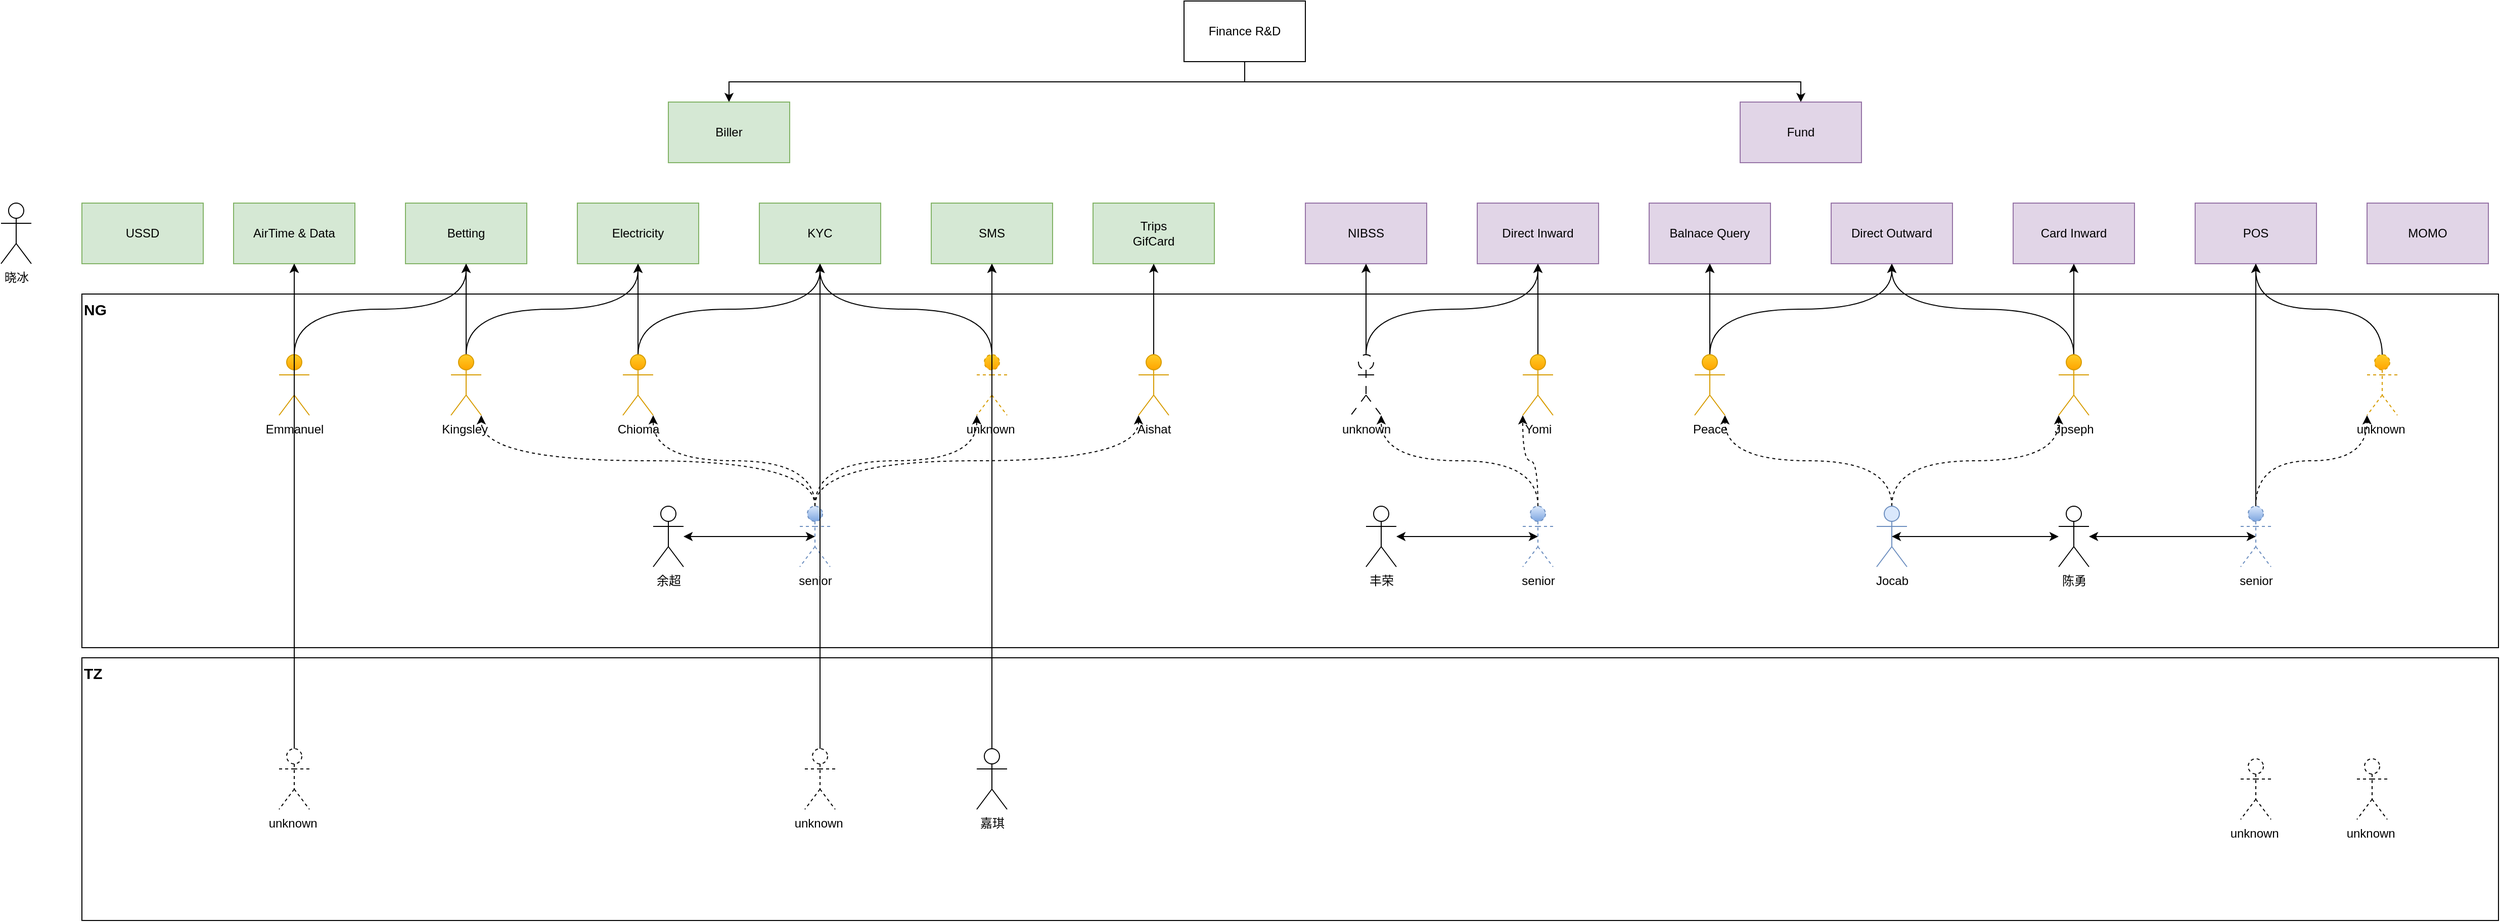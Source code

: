 <mxfile version="21.6.9" type="github">
  <diagram name="Page-1" id="KtC437doS44tO2pb6mZ8">
    <mxGraphModel dx="2133" dy="830" grid="1" gridSize="10" guides="1" tooltips="1" connect="1" arrows="1" fold="1" page="1" pageScale="1" pageWidth="827" pageHeight="1169" math="0" shadow="0">
      <root>
        <mxCell id="0" />
        <mxCell id="1" parent="0" />
        <mxCell id="--BedkbPNoYJuqEjWQFw-91" value="NG" style="rounded=0;whiteSpace=wrap;html=1;align=left;verticalAlign=top;fontStyle=1;fontSize=15;" vertex="1" parent="1">
          <mxGeometry x="-490" y="690" width="2390" height="350" as="geometry" />
        </mxCell>
        <mxCell id="--BedkbPNoYJuqEjWQFw-4" style="edgeStyle=orthogonalEdgeStyle;rounded=0;orthogonalLoop=1;jettySize=auto;html=1;entryX=0.5;entryY=0;entryDx=0;entryDy=0;exitX=0.5;exitY=1;exitDx=0;exitDy=0;" edge="1" parent="1" source="--BedkbPNoYJuqEjWQFw-1" target="--BedkbPNoYJuqEjWQFw-2">
          <mxGeometry relative="1" as="geometry" />
        </mxCell>
        <mxCell id="--BedkbPNoYJuqEjWQFw-5" style="edgeStyle=orthogonalEdgeStyle;rounded=0;orthogonalLoop=1;jettySize=auto;html=1;entryX=0.5;entryY=0;entryDx=0;entryDy=0;exitX=0.5;exitY=1;exitDx=0;exitDy=0;" edge="1" parent="1" source="--BedkbPNoYJuqEjWQFw-1" target="--BedkbPNoYJuqEjWQFw-3">
          <mxGeometry relative="1" as="geometry" />
        </mxCell>
        <mxCell id="--BedkbPNoYJuqEjWQFw-1" value="Finance R&amp;amp;D" style="rounded=0;whiteSpace=wrap;html=1;" vertex="1" parent="1">
          <mxGeometry x="600" y="400" width="120" height="60" as="geometry" />
        </mxCell>
        <mxCell id="--BedkbPNoYJuqEjWQFw-2" value="Biller" style="rounded=0;whiteSpace=wrap;html=1;fillColor=#d5e8d4;strokeColor=#82b366;" vertex="1" parent="1">
          <mxGeometry x="90" y="500" width="120" height="60" as="geometry" />
        </mxCell>
        <mxCell id="--BedkbPNoYJuqEjWQFw-3" value="Fund" style="rounded=0;whiteSpace=wrap;html=1;fillColor=#e1d5e7;strokeColor=#9673a6;" vertex="1" parent="1">
          <mxGeometry x="1150" y="500" width="120" height="60" as="geometry" />
        </mxCell>
        <mxCell id="--BedkbPNoYJuqEjWQFw-6" value="AirTime &amp;amp; Data" style="rounded=0;whiteSpace=wrap;html=1;fillColor=#d5e8d4;strokeColor=#82b366;" vertex="1" parent="1">
          <mxGeometry x="-340" y="600" width="120" height="60" as="geometry" />
        </mxCell>
        <mxCell id="--BedkbPNoYJuqEjWQFw-7" value="Betting" style="rounded=0;whiteSpace=wrap;html=1;fillColor=#d5e8d4;strokeColor=#82b366;" vertex="1" parent="1">
          <mxGeometry x="-170" y="600" width="120" height="60" as="geometry" />
        </mxCell>
        <mxCell id="--BedkbPNoYJuqEjWQFw-8" value="Electricity" style="rounded=0;whiteSpace=wrap;html=1;fillColor=#d5e8d4;strokeColor=#82b366;" vertex="1" parent="1">
          <mxGeometry y="600" width="120" height="60" as="geometry" />
        </mxCell>
        <mxCell id="--BedkbPNoYJuqEjWQFw-9" value="KYC" style="rounded=0;whiteSpace=wrap;html=1;fillColor=#d5e8d4;strokeColor=#82b366;" vertex="1" parent="1">
          <mxGeometry x="180" y="600" width="120" height="60" as="geometry" />
        </mxCell>
        <mxCell id="--BedkbPNoYJuqEjWQFw-10" value="SMS" style="rounded=0;whiteSpace=wrap;html=1;fillColor=#d5e8d4;strokeColor=#82b366;" vertex="1" parent="1">
          <mxGeometry x="350" y="600" width="120" height="60" as="geometry" />
        </mxCell>
        <mxCell id="--BedkbPNoYJuqEjWQFw-11" value="NIBSS" style="rounded=0;whiteSpace=wrap;html=1;fillColor=#e1d5e7;strokeColor=#9673a6;" vertex="1" parent="1">
          <mxGeometry x="720" y="600" width="120" height="60" as="geometry" />
        </mxCell>
        <mxCell id="--BedkbPNoYJuqEjWQFw-12" value="Direct Inward" style="rounded=0;whiteSpace=wrap;html=1;fillColor=#e1d5e7;strokeColor=#9673a6;" vertex="1" parent="1">
          <mxGeometry x="890" y="600" width="120" height="60" as="geometry" />
        </mxCell>
        <mxCell id="--BedkbPNoYJuqEjWQFw-13" value="Balnace Query" style="rounded=0;whiteSpace=wrap;html=1;fillColor=#e1d5e7;strokeColor=#9673a6;" vertex="1" parent="1">
          <mxGeometry x="1060" y="600" width="120" height="60" as="geometry" />
        </mxCell>
        <mxCell id="--BedkbPNoYJuqEjWQFw-14" value="Card Inward" style="rounded=0;whiteSpace=wrap;html=1;fillColor=#e1d5e7;strokeColor=#9673a6;" vertex="1" parent="1">
          <mxGeometry x="1420" y="600" width="120" height="60" as="geometry" />
        </mxCell>
        <mxCell id="--BedkbPNoYJuqEjWQFw-15" value="Trips&lt;br&gt;GifCard" style="rounded=0;whiteSpace=wrap;html=1;fillColor=#d5e8d4;strokeColor=#82b366;" vertex="1" parent="1">
          <mxGeometry x="510" y="600" width="120" height="60" as="geometry" />
        </mxCell>
        <mxCell id="--BedkbPNoYJuqEjWQFw-16" value="POS" style="rounded=0;whiteSpace=wrap;html=1;fillColor=#e1d5e7;strokeColor=#9673a6;" vertex="1" parent="1">
          <mxGeometry x="1600" y="600" width="120" height="60" as="geometry" />
        </mxCell>
        <mxCell id="--BedkbPNoYJuqEjWQFw-24" style="edgeStyle=orthogonalEdgeStyle;rounded=0;orthogonalLoop=1;jettySize=auto;html=1;entryX=0.5;entryY=1;entryDx=0;entryDy=0;curved=1;" edge="1" parent="1" source="--BedkbPNoYJuqEjWQFw-17" target="--BedkbPNoYJuqEjWQFw-6">
          <mxGeometry relative="1" as="geometry" />
        </mxCell>
        <mxCell id="--BedkbPNoYJuqEjWQFw-25" style="edgeStyle=orthogonalEdgeStyle;rounded=0;orthogonalLoop=1;jettySize=auto;html=1;entryX=0.5;entryY=1;entryDx=0;entryDy=0;exitX=0.5;exitY=0;exitDx=0;exitDy=0;exitPerimeter=0;curved=1;" edge="1" parent="1" source="--BedkbPNoYJuqEjWQFw-17" target="--BedkbPNoYJuqEjWQFw-7">
          <mxGeometry relative="1" as="geometry" />
        </mxCell>
        <mxCell id="--BedkbPNoYJuqEjWQFw-17" value="Emmanuel" style="shape=umlActor;verticalLabelPosition=bottom;verticalAlign=top;html=1;outlineConnect=0;fillColor=#ffcd28;gradientColor=#ffa500;strokeColor=#d79b00;" vertex="1" parent="1">
          <mxGeometry x="-295" y="750" width="30" height="60" as="geometry" />
        </mxCell>
        <mxCell id="--BedkbPNoYJuqEjWQFw-21" style="edgeStyle=orthogonalEdgeStyle;rounded=0;orthogonalLoop=1;jettySize=auto;html=1;entryX=0.5;entryY=1;entryDx=0;entryDy=0;curved=1;" edge="1" parent="1" source="--BedkbPNoYJuqEjWQFw-18" target="--BedkbPNoYJuqEjWQFw-7">
          <mxGeometry relative="1" as="geometry" />
        </mxCell>
        <mxCell id="--BedkbPNoYJuqEjWQFw-22" style="edgeStyle=orthogonalEdgeStyle;rounded=0;orthogonalLoop=1;jettySize=auto;html=1;entryX=0.5;entryY=1;entryDx=0;entryDy=0;exitX=0.5;exitY=0;exitDx=0;exitDy=0;exitPerimeter=0;curved=1;" edge="1" parent="1" source="--BedkbPNoYJuqEjWQFw-18" target="--BedkbPNoYJuqEjWQFw-8">
          <mxGeometry relative="1" as="geometry" />
        </mxCell>
        <mxCell id="--BedkbPNoYJuqEjWQFw-18" value="Kingsley&amp;nbsp;" style="shape=umlActor;verticalLabelPosition=bottom;verticalAlign=top;html=1;outlineConnect=0;fillColor=#ffcd28;gradientColor=#ffa500;strokeColor=#d79b00;" vertex="1" parent="1">
          <mxGeometry x="-125" y="750" width="30" height="60" as="geometry" />
        </mxCell>
        <mxCell id="--BedkbPNoYJuqEjWQFw-23" style="edgeStyle=orthogonalEdgeStyle;rounded=0;orthogonalLoop=1;jettySize=auto;html=1;entryX=0.5;entryY=1;entryDx=0;entryDy=0;curved=1;" edge="1" parent="1" source="--BedkbPNoYJuqEjWQFw-19" target="--BedkbPNoYJuqEjWQFw-8">
          <mxGeometry relative="1" as="geometry" />
        </mxCell>
        <mxCell id="--BedkbPNoYJuqEjWQFw-26" style="edgeStyle=orthogonalEdgeStyle;rounded=0;orthogonalLoop=1;jettySize=auto;html=1;entryX=0.5;entryY=1;entryDx=0;entryDy=0;exitX=0.5;exitY=0;exitDx=0;exitDy=0;exitPerimeter=0;curved=1;" edge="1" parent="1" source="--BedkbPNoYJuqEjWQFw-19" target="--BedkbPNoYJuqEjWQFw-9">
          <mxGeometry relative="1" as="geometry" />
        </mxCell>
        <mxCell id="--BedkbPNoYJuqEjWQFw-19" value="Chioma" style="shape=umlActor;verticalLabelPosition=bottom;verticalAlign=top;html=1;outlineConnect=0;fillColor=#ffcd28;gradientColor=#ffa500;strokeColor=#d79b00;" vertex="1" parent="1">
          <mxGeometry x="45" y="750" width="30" height="60" as="geometry" />
        </mxCell>
        <mxCell id="--BedkbPNoYJuqEjWQFw-28" style="edgeStyle=orthogonalEdgeStyle;rounded=0;orthogonalLoop=1;jettySize=auto;html=1;entryX=0.5;entryY=1;entryDx=0;entryDy=0;" edge="1" parent="1" source="--BedkbPNoYJuqEjWQFw-27" target="--BedkbPNoYJuqEjWQFw-15">
          <mxGeometry relative="1" as="geometry" />
        </mxCell>
        <mxCell id="--BedkbPNoYJuqEjWQFw-27" value="Aishat" style="shape=umlActor;verticalLabelPosition=bottom;verticalAlign=top;html=1;outlineConnect=0;fillColor=#ffcd28;gradientColor=#ffa500;strokeColor=#d79b00;" vertex="1" parent="1">
          <mxGeometry x="555" y="750" width="30" height="60" as="geometry" />
        </mxCell>
        <mxCell id="--BedkbPNoYJuqEjWQFw-33" style="edgeStyle=orthogonalEdgeStyle;rounded=0;orthogonalLoop=1;jettySize=auto;html=1;entryX=0.5;entryY=1;entryDx=0;entryDy=0;" edge="1" parent="1" source="--BedkbPNoYJuqEjWQFw-32" target="--BedkbPNoYJuqEjWQFw-10">
          <mxGeometry relative="1" as="geometry" />
        </mxCell>
        <mxCell id="--BedkbPNoYJuqEjWQFw-34" style="edgeStyle=orthogonalEdgeStyle;rounded=0;orthogonalLoop=1;jettySize=auto;html=1;entryX=0.5;entryY=1;entryDx=0;entryDy=0;curved=1;exitX=0.5;exitY=0;exitDx=0;exitDy=0;exitPerimeter=0;" edge="1" parent="1" source="--BedkbPNoYJuqEjWQFw-32" target="--BedkbPNoYJuqEjWQFw-9">
          <mxGeometry relative="1" as="geometry" />
        </mxCell>
        <mxCell id="--BedkbPNoYJuqEjWQFw-32" value="unknown&amp;nbsp;" style="shape=umlActor;verticalLabelPosition=bottom;verticalAlign=top;html=1;outlineConnect=0;dashed=1;fillColor=#ffcd28;gradientColor=#ffa500;strokeColor=#d79b00;" vertex="1" parent="1">
          <mxGeometry x="395" y="750" width="30" height="60" as="geometry" />
        </mxCell>
        <mxCell id="--BedkbPNoYJuqEjWQFw-36" style="edgeStyle=orthogonalEdgeStyle;rounded=0;orthogonalLoop=1;jettySize=auto;html=1;entryX=0.5;entryY=1;entryDx=0;entryDy=0;" edge="1" parent="1" source="--BedkbPNoYJuqEjWQFw-35" target="--BedkbPNoYJuqEjWQFw-11">
          <mxGeometry relative="1" as="geometry" />
        </mxCell>
        <mxCell id="--BedkbPNoYJuqEjWQFw-39" style="edgeStyle=orthogonalEdgeStyle;rounded=0;orthogonalLoop=1;jettySize=auto;html=1;entryX=0.5;entryY=1;entryDx=0;entryDy=0;exitX=0.5;exitY=0;exitDx=0;exitDy=0;exitPerimeter=0;curved=1;" edge="1" parent="1" source="--BedkbPNoYJuqEjWQFw-35" target="--BedkbPNoYJuqEjWQFw-12">
          <mxGeometry relative="1" as="geometry" />
        </mxCell>
        <mxCell id="--BedkbPNoYJuqEjWQFw-35" value="unknown" style="shape=umlActor;verticalLabelPosition=bottom;verticalAlign=top;html=1;outlineConnect=0;dashed=1;dashPattern=8 8;" vertex="1" parent="1">
          <mxGeometry x="765" y="750" width="30" height="60" as="geometry" />
        </mxCell>
        <mxCell id="--BedkbPNoYJuqEjWQFw-38" style="edgeStyle=orthogonalEdgeStyle;rounded=0;orthogonalLoop=1;jettySize=auto;html=1;entryX=0.5;entryY=1;entryDx=0;entryDy=0;" edge="1" parent="1" source="--BedkbPNoYJuqEjWQFw-37" target="--BedkbPNoYJuqEjWQFw-12">
          <mxGeometry relative="1" as="geometry" />
        </mxCell>
        <mxCell id="--BedkbPNoYJuqEjWQFw-37" value="Yomi" style="shape=umlActor;verticalLabelPosition=bottom;verticalAlign=top;html=1;outlineConnect=0;fillColor=#ffcd28;gradientColor=#ffa500;strokeColor=#d79b00;" vertex="1" parent="1">
          <mxGeometry x="935" y="750" width="30" height="60" as="geometry" />
        </mxCell>
        <mxCell id="--BedkbPNoYJuqEjWQFw-41" style="edgeStyle=orthogonalEdgeStyle;rounded=0;orthogonalLoop=1;jettySize=auto;html=1;entryX=0.5;entryY=1;entryDx=0;entryDy=0;" edge="1" parent="1" source="--BedkbPNoYJuqEjWQFw-45" target="--BedkbPNoYJuqEjWQFw-13">
          <mxGeometry relative="1" as="geometry" />
        </mxCell>
        <mxCell id="--BedkbPNoYJuqEjWQFw-71" style="edgeStyle=orthogonalEdgeStyle;rounded=0;orthogonalLoop=1;jettySize=auto;html=1;entryX=1;entryY=1;entryDx=0;entryDy=0;entryPerimeter=0;exitX=0.5;exitY=0;exitDx=0;exitDy=0;exitPerimeter=0;curved=1;dashed=1;" edge="1" parent="1" source="--BedkbPNoYJuqEjWQFw-40" target="--BedkbPNoYJuqEjWQFw-45">
          <mxGeometry relative="1" as="geometry" />
        </mxCell>
        <mxCell id="--BedkbPNoYJuqEjWQFw-74" style="edgeStyle=orthogonalEdgeStyle;rounded=0;orthogonalLoop=1;jettySize=auto;html=1;entryX=0;entryY=1;entryDx=0;entryDy=0;entryPerimeter=0;exitX=0.5;exitY=0;exitDx=0;exitDy=0;exitPerimeter=0;curved=1;dashed=1;" edge="1" parent="1" source="--BedkbPNoYJuqEjWQFw-40" target="--BedkbPNoYJuqEjWQFw-50">
          <mxGeometry relative="1" as="geometry" />
        </mxCell>
        <mxCell id="--BedkbPNoYJuqEjWQFw-40" value="Jocab" style="shape=umlActor;verticalLabelPosition=bottom;verticalAlign=top;html=1;outlineConnect=0;fillColor=#dae8fc;strokeColor=#6c8ebf;" vertex="1" parent="1">
          <mxGeometry x="1285" y="900" width="30" height="60" as="geometry" />
        </mxCell>
        <mxCell id="--BedkbPNoYJuqEjWQFw-47" style="edgeStyle=orthogonalEdgeStyle;rounded=0;orthogonalLoop=1;jettySize=auto;html=1;entryX=0.5;entryY=1;entryDx=0;entryDy=0;exitX=0.5;exitY=0;exitDx=0;exitDy=0;exitPerimeter=0;curved=1;" edge="1" parent="1" source="--BedkbPNoYJuqEjWQFw-45" target="--BedkbPNoYJuqEjWQFw-13">
          <mxGeometry relative="1" as="geometry" />
        </mxCell>
        <mxCell id="--BedkbPNoYJuqEjWQFw-49" style="edgeStyle=orthogonalEdgeStyle;rounded=0;orthogonalLoop=1;jettySize=auto;html=1;entryX=0.5;entryY=1;entryDx=0;entryDy=0;curved=1;exitX=0.5;exitY=0;exitDx=0;exitDy=0;exitPerimeter=0;" edge="1" parent="1" source="--BedkbPNoYJuqEjWQFw-45" target="--BedkbPNoYJuqEjWQFw-48">
          <mxGeometry relative="1" as="geometry" />
        </mxCell>
        <mxCell id="--BedkbPNoYJuqEjWQFw-48" value="Direct Outward" style="rounded=0;whiteSpace=wrap;html=1;fillColor=#e1d5e7;strokeColor=#9673a6;" vertex="1" parent="1">
          <mxGeometry x="1240" y="600" width="120" height="60" as="geometry" />
        </mxCell>
        <mxCell id="--BedkbPNoYJuqEjWQFw-55" style="edgeStyle=orthogonalEdgeStyle;rounded=0;orthogonalLoop=1;jettySize=auto;html=1;entryX=0.5;entryY=1;entryDx=0;entryDy=0;" edge="1" parent="1" source="--BedkbPNoYJuqEjWQFw-50" target="--BedkbPNoYJuqEjWQFw-14">
          <mxGeometry relative="1" as="geometry" />
        </mxCell>
        <mxCell id="--BedkbPNoYJuqEjWQFw-88" style="edgeStyle=orthogonalEdgeStyle;rounded=0;orthogonalLoop=1;jettySize=auto;html=1;entryX=0.5;entryY=1;entryDx=0;entryDy=0;exitX=0.5;exitY=0;exitDx=0;exitDy=0;exitPerimeter=0;curved=1;" edge="1" parent="1" source="--BedkbPNoYJuqEjWQFw-50" target="--BedkbPNoYJuqEjWQFw-48">
          <mxGeometry relative="1" as="geometry" />
        </mxCell>
        <mxCell id="--BedkbPNoYJuqEjWQFw-50" value="Jpseph" style="shape=umlActor;verticalLabelPosition=bottom;verticalAlign=top;html=1;outlineConnect=0;fillColor=#ffcd28;gradientColor=#ffa500;strokeColor=#d79b00;" vertex="1" parent="1">
          <mxGeometry x="1465" y="750" width="30" height="60" as="geometry" />
        </mxCell>
        <mxCell id="--BedkbPNoYJuqEjWQFw-45" value="Peace" style="shape=umlActor;verticalLabelPosition=bottom;verticalAlign=top;html=1;outlineConnect=0;fillColor=#ffcd28;gradientColor=#ffa500;strokeColor=#d79b00;" vertex="1" parent="1">
          <mxGeometry x="1105" y="750" width="30" height="60" as="geometry" />
        </mxCell>
        <mxCell id="--BedkbPNoYJuqEjWQFw-60" style="edgeStyle=orthogonalEdgeStyle;rounded=0;orthogonalLoop=1;jettySize=auto;html=1;entryX=0.5;entryY=1;entryDx=0;entryDy=0;exitX=0.5;exitY=0;exitDx=0;exitDy=0;exitPerimeter=0;curved=1;" edge="1" parent="1" source="--BedkbPNoYJuqEjWQFw-58" target="--BedkbPNoYJuqEjWQFw-16">
          <mxGeometry relative="1" as="geometry" />
        </mxCell>
        <mxCell id="--BedkbPNoYJuqEjWQFw-58" value="unknown&amp;nbsp;" style="shape=umlActor;verticalLabelPosition=bottom;verticalAlign=top;html=1;outlineConnect=0;fillColor=#ffcd28;gradientColor=#ffa500;strokeColor=#d79b00;dashed=1;" vertex="1" parent="1">
          <mxGeometry x="1770" y="750" width="30" height="60" as="geometry" />
        </mxCell>
        <mxCell id="--BedkbPNoYJuqEjWQFw-65" style="edgeStyle=orthogonalEdgeStyle;rounded=0;orthogonalLoop=1;jettySize=auto;html=1;entryX=1;entryY=1;entryDx=0;entryDy=0;entryPerimeter=0;curved=1;exitX=0.5;exitY=0;exitDx=0;exitDy=0;exitPerimeter=0;dashed=1;" edge="1" parent="1" source="--BedkbPNoYJuqEjWQFw-63" target="--BedkbPNoYJuqEjWQFw-19">
          <mxGeometry relative="1" as="geometry" />
        </mxCell>
        <mxCell id="--BedkbPNoYJuqEjWQFw-66" style="edgeStyle=orthogonalEdgeStyle;rounded=0;orthogonalLoop=1;jettySize=auto;html=1;entryX=0;entryY=1;entryDx=0;entryDy=0;entryPerimeter=0;exitX=0.5;exitY=0;exitDx=0;exitDy=0;exitPerimeter=0;curved=1;dashed=1;" edge="1" parent="1" source="--BedkbPNoYJuqEjWQFw-63" target="--BedkbPNoYJuqEjWQFw-32">
          <mxGeometry relative="1" as="geometry" />
        </mxCell>
        <mxCell id="--BedkbPNoYJuqEjWQFw-67" style="edgeStyle=orthogonalEdgeStyle;rounded=0;orthogonalLoop=1;jettySize=auto;html=1;entryX=1;entryY=1;entryDx=0;entryDy=0;entryPerimeter=0;exitX=0.5;exitY=0;exitDx=0;exitDy=0;exitPerimeter=0;curved=1;dashed=1;" edge="1" parent="1" source="--BedkbPNoYJuqEjWQFw-63" target="--BedkbPNoYJuqEjWQFw-18">
          <mxGeometry relative="1" as="geometry" />
        </mxCell>
        <mxCell id="--BedkbPNoYJuqEjWQFw-68" style="edgeStyle=orthogonalEdgeStyle;rounded=0;orthogonalLoop=1;jettySize=auto;html=1;entryX=0;entryY=1;entryDx=0;entryDy=0;entryPerimeter=0;exitX=0.5;exitY=0;exitDx=0;exitDy=0;exitPerimeter=0;curved=1;dashed=1;" edge="1" parent="1" source="--BedkbPNoYJuqEjWQFw-63" target="--BedkbPNoYJuqEjWQFw-27">
          <mxGeometry relative="1" as="geometry" />
        </mxCell>
        <mxCell id="--BedkbPNoYJuqEjWQFw-63" value="senior" style="shape=umlActor;verticalLabelPosition=bottom;verticalAlign=top;html=1;outlineConnect=0;fillColor=#dae8fc;gradientColor=#7ea6e0;strokeColor=#6c8ebf;dashed=1;" vertex="1" parent="1">
          <mxGeometry x="220" y="900" width="30" height="60" as="geometry" />
        </mxCell>
        <mxCell id="--BedkbPNoYJuqEjWQFw-69" style="edgeStyle=orthogonalEdgeStyle;rounded=0;orthogonalLoop=1;jettySize=auto;html=1;entryX=0.5;entryY=0.5;entryDx=0;entryDy=0;entryPerimeter=0;startArrow=classic;startFill=1;" edge="1" parent="1" source="--BedkbPNoYJuqEjWQFw-64" target="--BedkbPNoYJuqEjWQFw-63">
          <mxGeometry relative="1" as="geometry" />
        </mxCell>
        <mxCell id="--BedkbPNoYJuqEjWQFw-64" value="余超" style="shape=umlActor;verticalLabelPosition=bottom;verticalAlign=top;html=1;outlineConnect=0;" vertex="1" parent="1">
          <mxGeometry x="75" y="900" width="30" height="60" as="geometry" />
        </mxCell>
        <mxCell id="--BedkbPNoYJuqEjWQFw-86" style="edgeStyle=orthogonalEdgeStyle;rounded=0;orthogonalLoop=1;jettySize=auto;html=1;entryX=1;entryY=1;entryDx=0;entryDy=0;entryPerimeter=0;curved=1;exitX=0.5;exitY=0;exitDx=0;exitDy=0;exitPerimeter=0;dashed=1;" edge="1" parent="1" source="--BedkbPNoYJuqEjWQFw-70" target="--BedkbPNoYJuqEjWQFw-35">
          <mxGeometry relative="1" as="geometry" />
        </mxCell>
        <mxCell id="--BedkbPNoYJuqEjWQFw-87" style="edgeStyle=orthogonalEdgeStyle;rounded=0;orthogonalLoop=1;jettySize=auto;html=1;entryX=0;entryY=1;entryDx=0;entryDy=0;entryPerimeter=0;curved=1;dashed=1;" edge="1" parent="1" source="--BedkbPNoYJuqEjWQFw-70" target="--BedkbPNoYJuqEjWQFw-37">
          <mxGeometry relative="1" as="geometry" />
        </mxCell>
        <mxCell id="--BedkbPNoYJuqEjWQFw-70" value="senior" style="shape=umlActor;verticalLabelPosition=bottom;verticalAlign=top;html=1;outlineConnect=0;fillColor=#dae8fc;gradientColor=#7ea6e0;strokeColor=#6c8ebf;dashed=1;" vertex="1" parent="1">
          <mxGeometry x="935" y="900" width="30" height="60" as="geometry" />
        </mxCell>
        <mxCell id="--BedkbPNoYJuqEjWQFw-78" style="edgeStyle=orthogonalEdgeStyle;rounded=0;orthogonalLoop=1;jettySize=auto;html=1;entryX=0.5;entryY=0.5;entryDx=0;entryDy=0;entryPerimeter=0;startArrow=classic;startFill=1;" edge="1" parent="1" source="--BedkbPNoYJuqEjWQFw-75" target="--BedkbPNoYJuqEjWQFw-70">
          <mxGeometry relative="1" as="geometry" />
        </mxCell>
        <mxCell id="--BedkbPNoYJuqEjWQFw-75" value="丰荣" style="shape=umlActor;verticalLabelPosition=bottom;verticalAlign=top;html=1;outlineConnect=0;" vertex="1" parent="1">
          <mxGeometry x="780" y="900" width="30" height="60" as="geometry" />
        </mxCell>
        <mxCell id="--BedkbPNoYJuqEjWQFw-83" style="edgeStyle=orthogonalEdgeStyle;rounded=0;orthogonalLoop=1;jettySize=auto;html=1;entryX=0.5;entryY=1;entryDx=0;entryDy=0;" edge="1" parent="1" source="--BedkbPNoYJuqEjWQFw-79" target="--BedkbPNoYJuqEjWQFw-16">
          <mxGeometry relative="1" as="geometry">
            <mxPoint x="1645" y="810" as="targetPoint" />
          </mxGeometry>
        </mxCell>
        <mxCell id="--BedkbPNoYJuqEjWQFw-84" style="edgeStyle=orthogonalEdgeStyle;rounded=0;orthogonalLoop=1;jettySize=auto;html=1;entryX=0;entryY=1;entryDx=0;entryDy=0;entryPerimeter=0;exitX=0.5;exitY=0;exitDx=0;exitDy=0;exitPerimeter=0;curved=1;dashed=1;" edge="1" parent="1" source="--BedkbPNoYJuqEjWQFw-79" target="--BedkbPNoYJuqEjWQFw-58">
          <mxGeometry relative="1" as="geometry" />
        </mxCell>
        <mxCell id="--BedkbPNoYJuqEjWQFw-79" value="senior" style="shape=umlActor;verticalLabelPosition=bottom;verticalAlign=top;html=1;outlineConnect=0;fillColor=#dae8fc;gradientColor=#7ea6e0;strokeColor=#6c8ebf;dashed=1;" vertex="1" parent="1">
          <mxGeometry x="1645" y="900" width="30" height="60" as="geometry" />
        </mxCell>
        <mxCell id="--BedkbPNoYJuqEjWQFw-81" style="edgeStyle=orthogonalEdgeStyle;rounded=0;orthogonalLoop=1;jettySize=auto;html=1;entryX=0.5;entryY=0.5;entryDx=0;entryDy=0;entryPerimeter=0;startArrow=classic;startFill=1;" edge="1" parent="1" source="--BedkbPNoYJuqEjWQFw-80" target="--BedkbPNoYJuqEjWQFw-79">
          <mxGeometry relative="1" as="geometry" />
        </mxCell>
        <mxCell id="--BedkbPNoYJuqEjWQFw-82" style="edgeStyle=orthogonalEdgeStyle;rounded=0;orthogonalLoop=1;jettySize=auto;html=1;entryX=0.5;entryY=0.5;entryDx=0;entryDy=0;entryPerimeter=0;startArrow=classic;startFill=1;" edge="1" parent="1" source="--BedkbPNoYJuqEjWQFw-80" target="--BedkbPNoYJuqEjWQFw-40">
          <mxGeometry relative="1" as="geometry" />
        </mxCell>
        <mxCell id="--BedkbPNoYJuqEjWQFw-80" value="陈勇" style="shape=umlActor;verticalLabelPosition=bottom;verticalAlign=top;html=1;outlineConnect=0;" vertex="1" parent="1">
          <mxGeometry x="1465" y="900" width="30" height="60" as="geometry" />
        </mxCell>
        <mxCell id="--BedkbPNoYJuqEjWQFw-89" value="晓冰" style="shape=umlActor;verticalLabelPosition=bottom;verticalAlign=top;html=1;outlineConnect=0;" vertex="1" parent="1">
          <mxGeometry x="-570" y="600" width="30" height="60" as="geometry" />
        </mxCell>
        <mxCell id="--BedkbPNoYJuqEjWQFw-92" value="TZ" style="rounded=0;whiteSpace=wrap;html=1;align=left;verticalAlign=top;fontStyle=1;fontSize=15;" vertex="1" parent="1">
          <mxGeometry x="-490" y="1050" width="2390" height="260" as="geometry" />
        </mxCell>
        <mxCell id="--BedkbPNoYJuqEjWQFw-94" style="edgeStyle=orthogonalEdgeStyle;rounded=0;orthogonalLoop=1;jettySize=auto;html=1;entryX=0.5;entryY=1;entryDx=0;entryDy=0;" edge="1" parent="1" source="--BedkbPNoYJuqEjWQFw-93" target="--BedkbPNoYJuqEjWQFw-10">
          <mxGeometry relative="1" as="geometry" />
        </mxCell>
        <mxCell id="--BedkbPNoYJuqEjWQFw-93" value="嘉琪" style="shape=umlActor;verticalLabelPosition=bottom;verticalAlign=top;html=1;outlineConnect=0;" vertex="1" parent="1">
          <mxGeometry x="395" y="1140" width="30" height="60" as="geometry" />
        </mxCell>
        <mxCell id="--BedkbPNoYJuqEjWQFw-96" style="edgeStyle=orthogonalEdgeStyle;rounded=0;orthogonalLoop=1;jettySize=auto;html=1;entryX=0.5;entryY=1;entryDx=0;entryDy=0;" edge="1" parent="1" source="--BedkbPNoYJuqEjWQFw-95" target="--BedkbPNoYJuqEjWQFw-9">
          <mxGeometry relative="1" as="geometry" />
        </mxCell>
        <mxCell id="--BedkbPNoYJuqEjWQFw-95" value="unknown&amp;nbsp;" style="shape=umlActor;verticalLabelPosition=bottom;verticalAlign=top;html=1;outlineConnect=0;dashed=1;" vertex="1" parent="1">
          <mxGeometry x="225" y="1140" width="30" height="60" as="geometry" />
        </mxCell>
        <mxCell id="--BedkbPNoYJuqEjWQFw-100" value="USSD" style="rounded=0;whiteSpace=wrap;html=1;fillColor=#d5e8d4;strokeColor=#82b366;" vertex="1" parent="1">
          <mxGeometry x="-490" y="600" width="120" height="60" as="geometry" />
        </mxCell>
        <mxCell id="--BedkbPNoYJuqEjWQFw-102" style="edgeStyle=orthogonalEdgeStyle;rounded=0;orthogonalLoop=1;jettySize=auto;html=1;entryX=0.5;entryY=1;entryDx=0;entryDy=0;" edge="1" parent="1" source="--BedkbPNoYJuqEjWQFw-101" target="--BedkbPNoYJuqEjWQFw-6">
          <mxGeometry relative="1" as="geometry" />
        </mxCell>
        <mxCell id="--BedkbPNoYJuqEjWQFw-101" value="unknown&amp;nbsp;" style="shape=umlActor;verticalLabelPosition=bottom;verticalAlign=top;html=1;outlineConnect=0;dashed=1;" vertex="1" parent="1">
          <mxGeometry x="-295" y="1140" width="30" height="60" as="geometry" />
        </mxCell>
        <mxCell id="--BedkbPNoYJuqEjWQFw-103" value="unknown&amp;nbsp;" style="shape=umlActor;verticalLabelPosition=bottom;verticalAlign=top;html=1;outlineConnect=0;dashed=1;" vertex="1" parent="1">
          <mxGeometry x="1645" y="1150" width="30" height="60" as="geometry" />
        </mxCell>
        <mxCell id="--BedkbPNoYJuqEjWQFw-104" value="MOMO" style="rounded=0;whiteSpace=wrap;html=1;fillColor=#e1d5e7;strokeColor=#9673a6;" vertex="1" parent="1">
          <mxGeometry x="1770" y="600" width="120" height="60" as="geometry" />
        </mxCell>
        <mxCell id="--BedkbPNoYJuqEjWQFw-105" value="unknown&amp;nbsp;" style="shape=umlActor;verticalLabelPosition=bottom;verticalAlign=top;html=1;outlineConnect=0;dashed=1;" vertex="1" parent="1">
          <mxGeometry x="1760" y="1150" width="30" height="60" as="geometry" />
        </mxCell>
      </root>
    </mxGraphModel>
  </diagram>
</mxfile>
